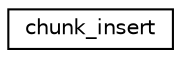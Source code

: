 digraph "Graphical Class Hierarchy"
{
  edge [fontname="Helvetica",fontsize="10",labelfontname="Helvetica",labelfontsize="10"];
  node [fontname="Helvetica",fontsize="10",shape=record];
  rankdir="LR";
  Node1 [label="chunk_insert",height=0.2,width=0.4,color="black", fillcolor="white", style="filled",URL="$structchunk__insert.html"];
}
